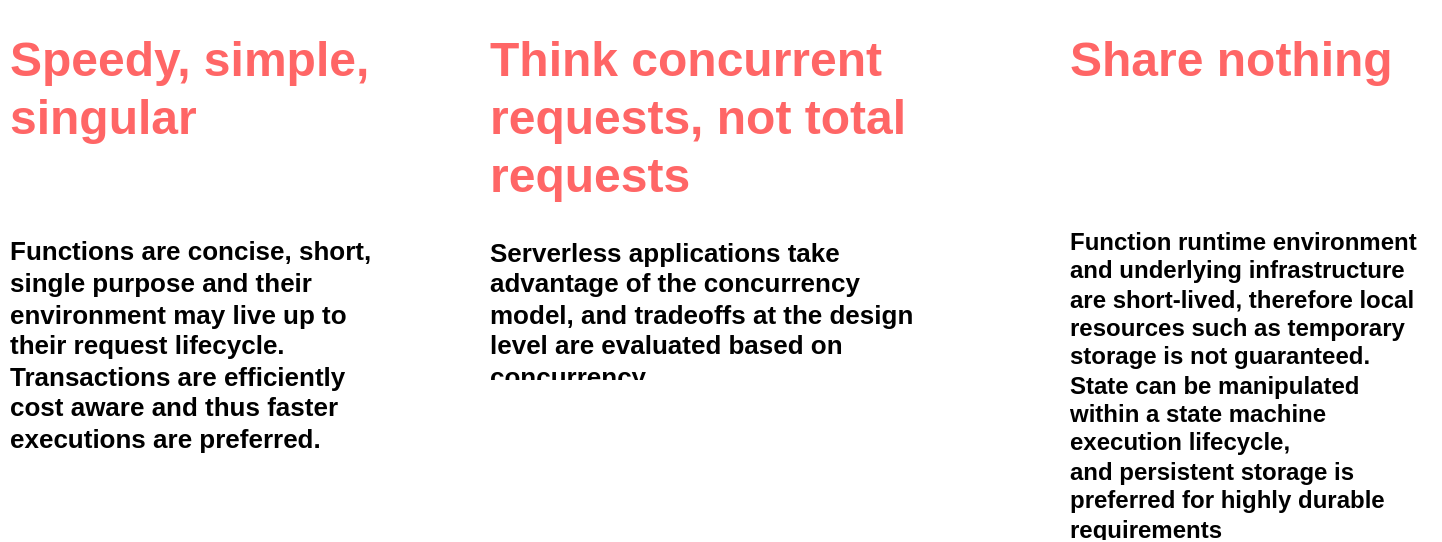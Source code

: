 <mxfile version="13.4.0" type="github">
  <diagram id="cE_NSa8QyI1WMCDkIsqq" name="Page-1">
    <mxGraphModel dx="1422" dy="713" grid="1" gridSize="10" guides="1" tooltips="1" connect="1" arrows="1" fold="1" page="1" pageScale="1" pageWidth="827" pageHeight="1169" math="0" shadow="0">
      <root>
        <mxCell id="0" />
        <mxCell id="1" parent="0" />
        <mxCell id="1q6bK33gM2vIXhDF_8vI-1" value="&lt;h1&gt;&lt;font color=&quot;#ff6666&quot;&gt;Speedy, simple, singular&lt;/font&gt;&lt;/h1&gt;&lt;p style=&quot;font-size: 13px&quot;&gt;&lt;br&gt;&lt;/p&gt;&lt;p style=&quot;font-size: 13px&quot;&gt;&lt;b&gt; Functions are concise, short, single purpose and their environment may live up to their request lifecycle. Transactions are efficiently cost aware and thus faster executions are preferred.&lt;/b&gt;&lt;/p&gt;" style="text;html=1;strokeColor=none;fillColor=none;spacing=5;spacingTop=-20;whiteSpace=wrap;overflow=hidden;rounded=0;" vertex="1" parent="1">
          <mxGeometry x="40" y="120" width="190" height="220" as="geometry" />
        </mxCell>
        <mxCell id="1q6bK33gM2vIXhDF_8vI-3" value="&lt;h1&gt;&lt;font color=&quot;#ff6666&quot;&gt;Think concurrent requests, not total requests&lt;br&gt;&lt;/font&gt;&lt;/h1&gt;&lt;p&gt;&lt;font style=&quot;font-size: 13px&quot;&gt;&lt;b&gt; Serverless applications take&lt;br&gt;advantage of the concurrency model, and tradeoffs at the design level are evaluated based on concurrency&lt;/b&gt;&lt;/font&gt;&lt;/p&gt;" style="text;html=1;strokeColor=none;fillColor=none;spacing=5;spacingTop=-20;whiteSpace=wrap;overflow=hidden;rounded=0;" vertex="1" parent="1">
          <mxGeometry x="280" y="120" width="230" height="180" as="geometry" />
        </mxCell>
        <mxCell id="1q6bK33gM2vIXhDF_8vI-6" value="&lt;h1&gt;&lt;font color=&quot;#ff6666&quot;&gt;Share nothing&lt;/font&gt;&lt;/h1&gt;&lt;p&gt;&lt;br&gt;&lt;/p&gt;&lt;p&gt;&lt;br&gt;&lt;/p&gt;&lt;p&gt;&lt;b&gt;Function runtime environment and underlying infrastructure are short-lived, therefore local resources such as temporary storage is not guaranteed. State can be manipulated within a state machine execution lifecycle,&lt;br&gt;and persistent storage is preferred for highly durable requirements&lt;/b&gt;&lt;/p&gt;" style="text;html=1;strokeColor=none;fillColor=none;spacing=5;spacingTop=-20;whiteSpace=wrap;overflow=hidden;rounded=0;" vertex="1" parent="1">
          <mxGeometry x="570" y="120" width="190" height="260" as="geometry" />
        </mxCell>
      </root>
    </mxGraphModel>
  </diagram>
</mxfile>
